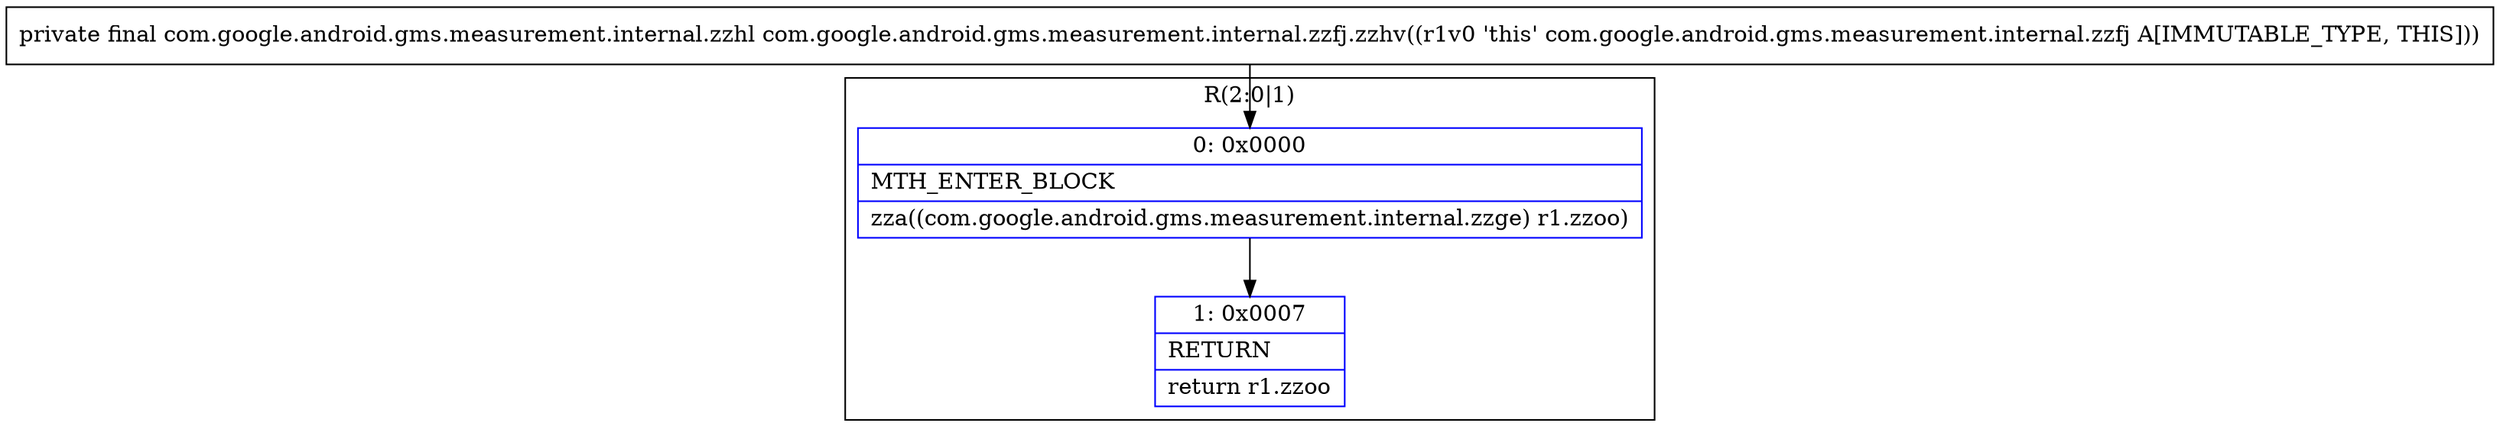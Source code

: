 digraph "CFG forcom.google.android.gms.measurement.internal.zzfj.zzhv()Lcom\/google\/android\/gms\/measurement\/internal\/zzhl;" {
subgraph cluster_Region_615425308 {
label = "R(2:0|1)";
node [shape=record,color=blue];
Node_0 [shape=record,label="{0\:\ 0x0000|MTH_ENTER_BLOCK\l|zza((com.google.android.gms.measurement.internal.zzge) r1.zzoo)\l}"];
Node_1 [shape=record,label="{1\:\ 0x0007|RETURN\l|return r1.zzoo\l}"];
}
MethodNode[shape=record,label="{private final com.google.android.gms.measurement.internal.zzhl com.google.android.gms.measurement.internal.zzfj.zzhv((r1v0 'this' com.google.android.gms.measurement.internal.zzfj A[IMMUTABLE_TYPE, THIS])) }"];
MethodNode -> Node_0;
Node_0 -> Node_1;
}

